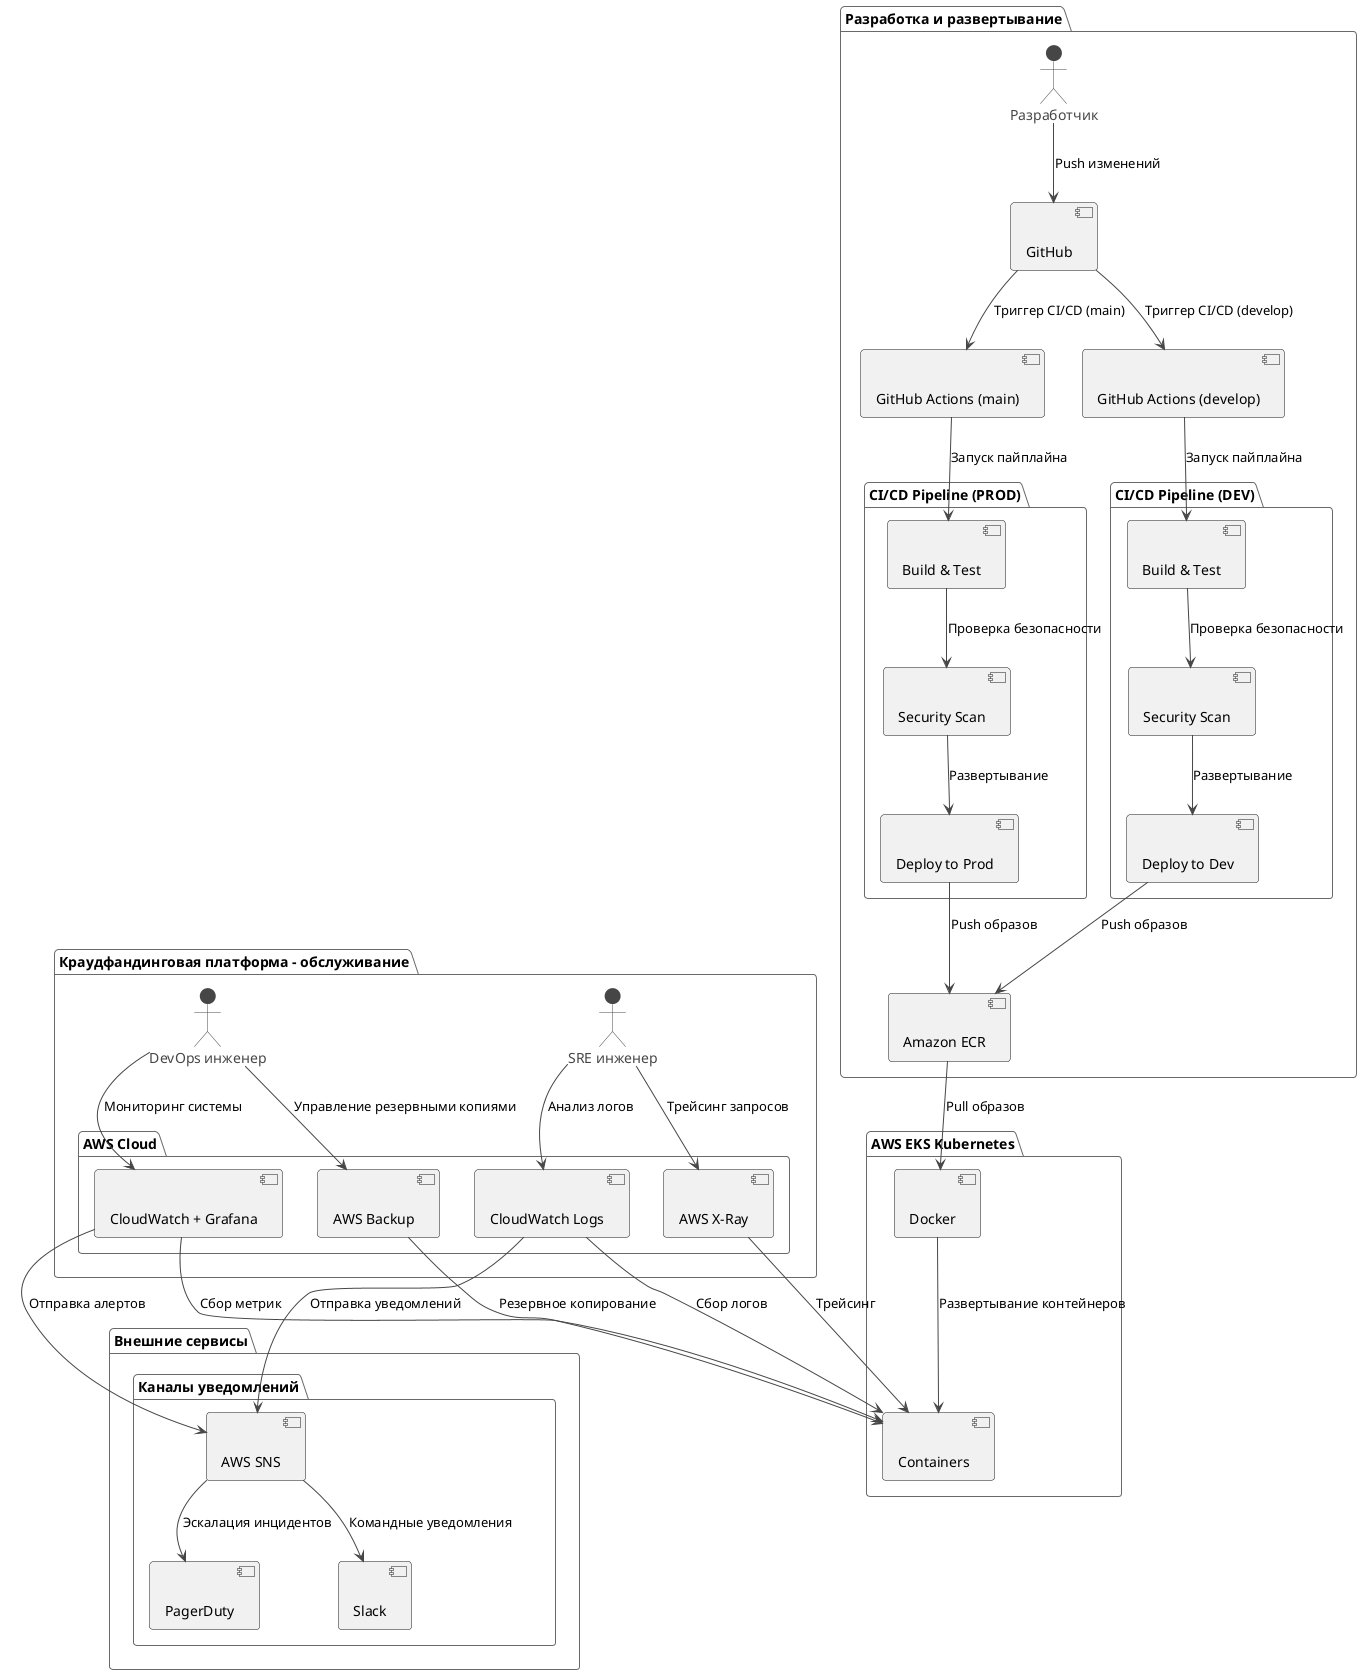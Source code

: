 @startuml
!theme vibrant

package "AWS EKS Kubernetes" as k8s {
  [Docker] as docker << (C, #FFAAAA) >>
  [Containers] as containers << (C, #FFAAAA) >>
}

package "Краудфандинговая платформа - обслуживание" as maintenance {
    actor "DevOps инженер" as devops_engineer
    actor "SRE инженер" as sre_engineer
    
    package "AWS Cloud" as cloud {
      [CloudWatch + Grafana] as monitoring_service << (C, #FFAAAA) >>
      [AWS Backup] as backup_service << (C, #FFAAAA) >>
      [CloudWatch Logs] as cloudwatch << (C, #FFAAAA) >>
      [AWS X-Ray] as xray << (C, #FFAAAA) >>
    }
}

package "Внешние сервисы" as outer_services {
    package "Каналы уведомлений" as notifications {
        [AWS SNS] as sns_service << (C, #FFAAAA) >>
        [PagerDuty] as pagerduty << (C, #FFAAAA) >>
        [Slack] as slack << (C, #FFAAAA) >>
    }
}

package "Разработка и развертывание" as development {
    actor "Разработчик" as developer
    [GitHub] as vcs << (C, #FFAAAA) >>
    [GitHub Actions (main)] as cicd_prod << (C, #FFAAAA) >>
    [GitHub Actions (develop)] as cicd_dev << (C, #FFAAAA) >>
    
    package "CI/CD Pipeline (PROD)" as build_prod {
      [Build & Test] as build_test_prod << (C, #FFAAAA) >>
      [Security Scan] as security_scan_prod << (C, #FFAAAA) >>
      [Deploy to Prod] as deploy_prod << (C, #FFAAAA) >>
    }
    
    package "CI/CD Pipeline (DEV)" as build_dev {
      [Build & Test] as build_test_dev << (C, #FFAAAA) >>
      [Security Scan] as security_scan_dev << (C, #FFAAAA) >>
      [Deploy to Dev] as deploy_dev << (C, #FFAAAA) >>
    }
    
    [Amazon ECR] as container_registry << (C, #FFAAAA) >>
}

' Связи DevOps и SRE
devops_engineer --> monitoring_service : "Мониторинг системы"
devops_engineer --> backup_service : "Управление резервными копиями"
sre_engineer --> cloudwatch : "Анализ логов"
sre_engineer --> xray : "Трейсинг запросов"

' Связи мониторинга
monitoring_service --> sns_service : "Отправка алертов"
cloudwatch --> sns_service : "Отправка уведомлений"
sns_service --> pagerduty : "Эскалация инцидентов"
sns_service --> slack : "Командные уведомления"

' Связи разработки
developer --> vcs : "Push изменений"
vcs --> cicd_prod : "Триггер CI/CD (main)"
vcs --> cicd_dev : "Триггер CI/CD (develop)"

' Pipeline PROD
cicd_prod --> build_test_prod : "Запуск пайплайна"
build_test_prod --> security_scan_prod : "Проверка безопасности"
security_scan_prod --> deploy_prod : "Развертывание"
deploy_prod --> container_registry : "Push образов"

' Pipeline DEV
cicd_dev --> build_test_dev : "Запуск пайплайна"
build_test_dev --> security_scan_dev : "Проверка безопасности"
security_scan_dev --> deploy_dev : "Развертывание"
deploy_dev --> container_registry : "Push образов"

' Связи с Kubernetes
container_registry --> docker : "Pull образов"
docker --> containers : "Развертывание контейнеров"

' Мониторинг контейнеров
monitoring_service --> containers : "Сбор метрик"
cloudwatch --> containers : "Сбор логов"
xray --> containers : "Трейсинг"
backup_service --> containers : "Резервное копирование"

@enduml
